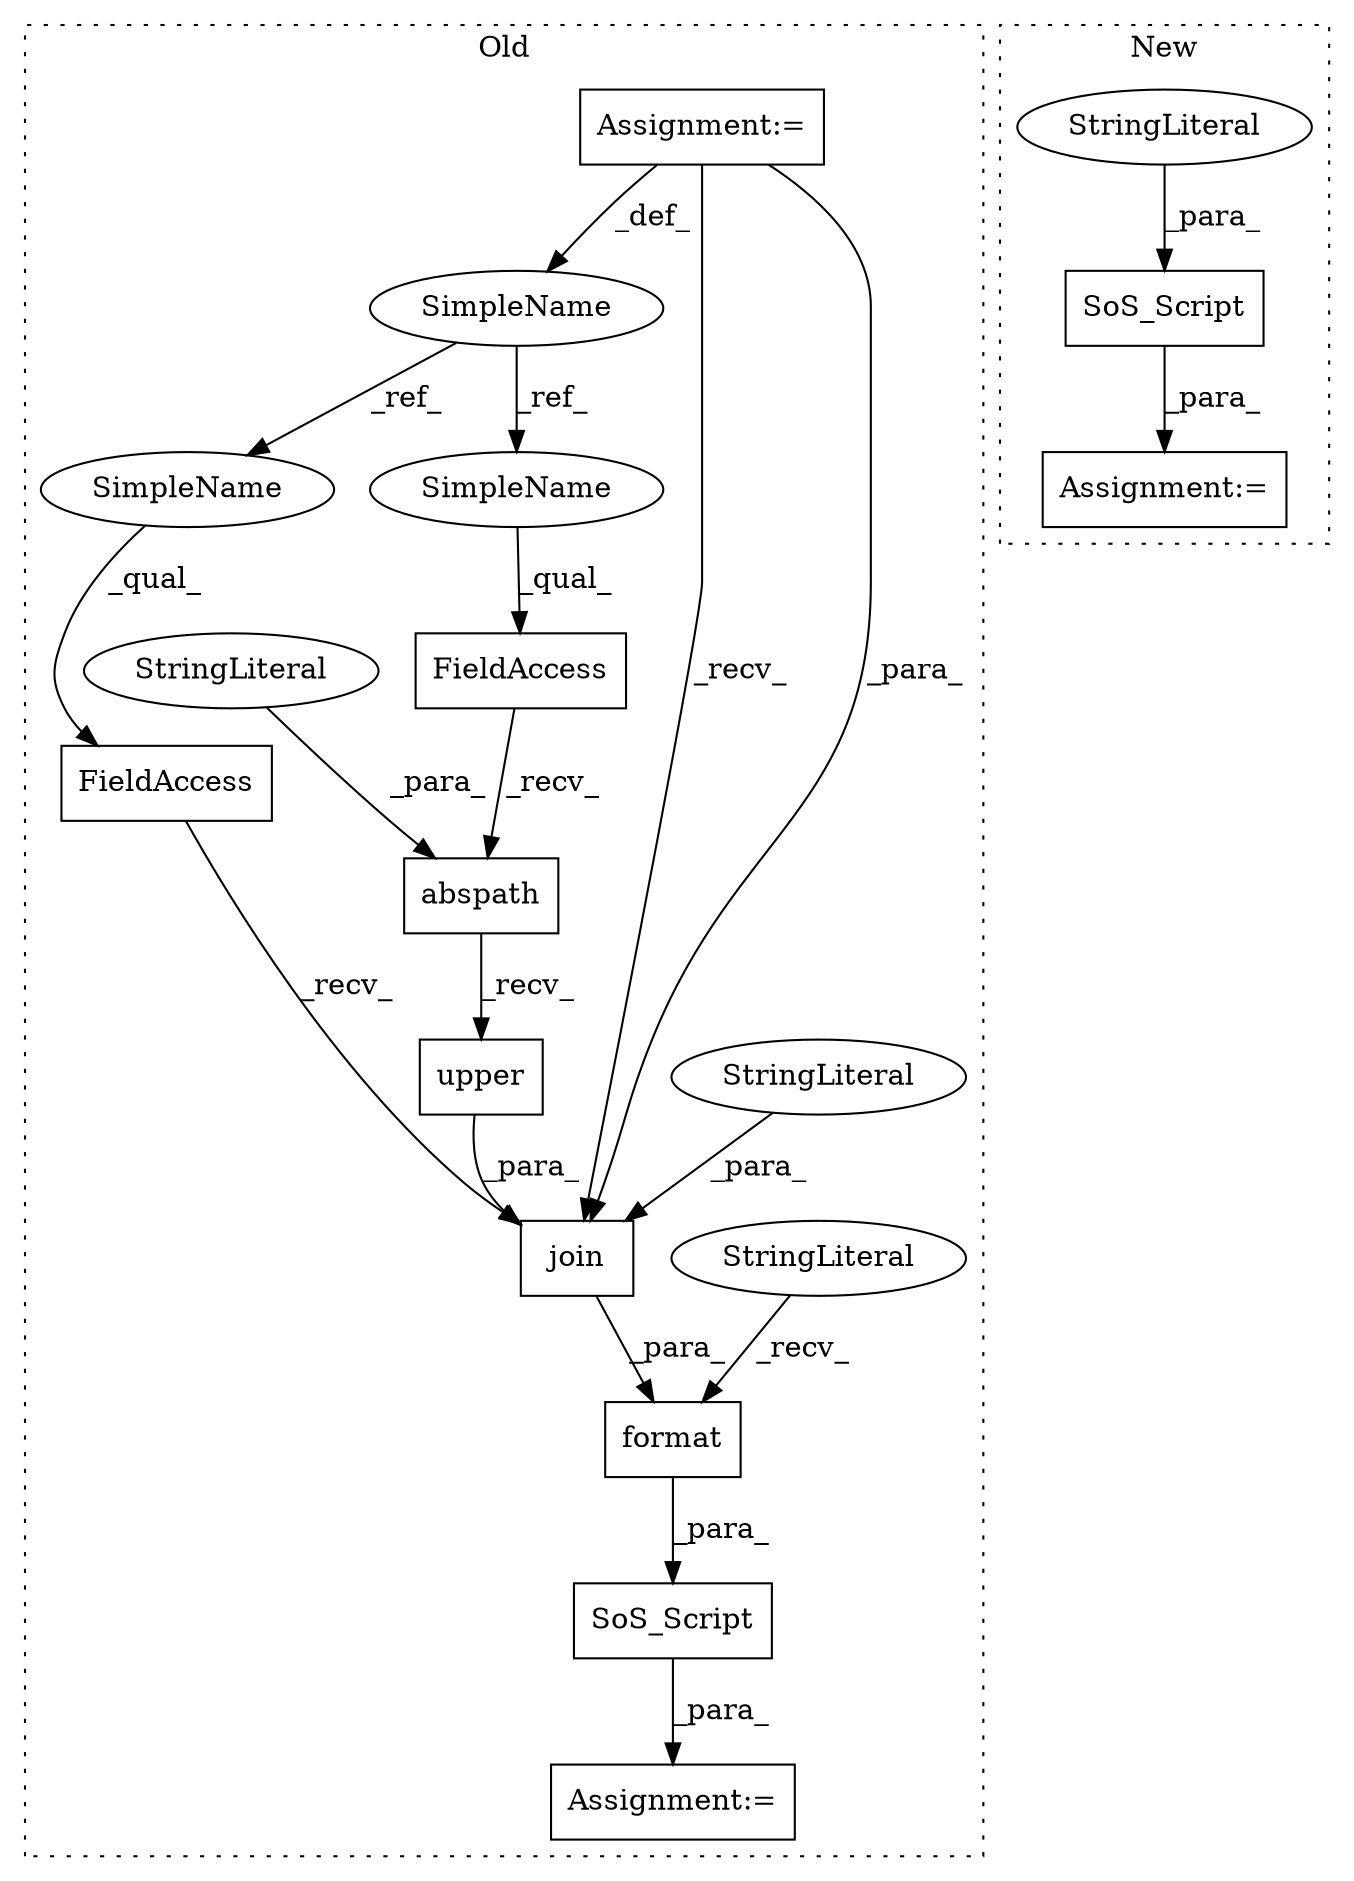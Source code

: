 digraph G {
subgraph cluster0 {
1 [label="upper" a="32" s="7724" l="7" shape="box"];
3 [label="abspath" a="32" s="7711,7722" l="8,1" shape="box"];
4 [label="FieldAccess" a="22" s="7703" l="7" shape="box"];
5 [label="SimpleName" a="42" s="7542" l="2" shape="ellipse"];
6 [label="FieldAccess" a="22" s="7690" l="7" shape="box"];
7 [label="format" a="32" s="7683,7749" l="7,1" shape="box"];
8 [label="join" a="32" s="7698,7748" l="5,1" shape="box"];
9 [label="SoS_Script" a="32" s="7633,7750" l="11,1" shape="box"];
10 [label="StringLiteral" a="45" s="7644" l="38" shape="ellipse"];
12 [label="StringLiteral" a="45" s="7719" l="3" shape="ellipse"];
13 [label="StringLiteral" a="45" s="7732" l="16" shape="ellipse"];
14 [label="Assignment:=" a="7" s="7632" l="1" shape="box"];
16 [label="Assignment:=" a="7" s="7542" l="2" shape="box"];
17 [label="SimpleName" a="42" s="7703" l="2" shape="ellipse"];
18 [label="SimpleName" a="42" s="7690" l="2" shape="ellipse"];
label = "Old";
style="dotted";
}
subgraph cluster1 {
2 [label="SoS_Script" a="32" s="7618,7667" l="11,1" shape="box"];
11 [label="StringLiteral" a="45" s="7629" l="38" shape="ellipse"];
15 [label="Assignment:=" a="7" s="7617" l="1" shape="box"];
label = "New";
style="dotted";
}
1 -> 8 [label="_para_"];
2 -> 15 [label="_para_"];
3 -> 1 [label="_recv_"];
4 -> 3 [label="_recv_"];
5 -> 17 [label="_ref_"];
5 -> 18 [label="_ref_"];
6 -> 8 [label="_recv_"];
7 -> 9 [label="_para_"];
8 -> 7 [label="_para_"];
9 -> 14 [label="_para_"];
10 -> 7 [label="_recv_"];
11 -> 2 [label="_para_"];
12 -> 3 [label="_para_"];
13 -> 8 [label="_para_"];
16 -> 8 [label="_recv_"];
16 -> 5 [label="_def_"];
16 -> 8 [label="_para_"];
17 -> 4 [label="_qual_"];
18 -> 6 [label="_qual_"];
}